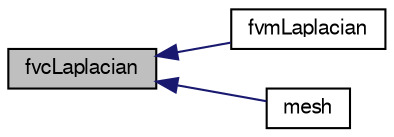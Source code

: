 digraph "fvcLaplacian"
{
  bgcolor="transparent";
  edge [fontname="FreeSans",fontsize="10",labelfontname="FreeSans",labelfontsize="10"];
  node [fontname="FreeSans",fontsize="10",shape=record];
  rankdir="LR";
  Node232 [label="fvcLaplacian",height=0.2,width=0.4,color="black", fillcolor="grey75", style="filled", fontcolor="black"];
  Node232 -> Node233 [dir="back",color="midnightblue",fontsize="10",style="solid",fontname="FreeSans"];
  Node233 [label="fvmLaplacian",height=0.2,width=0.4,color="black",URL="$a22582.html#ade4167518e814a6819b2921b4f336955"];
  Node232 -> Node234 [dir="back",color="midnightblue",fontsize="10",style="solid",fontname="FreeSans"];
  Node234 [label="mesh",height=0.2,width=0.4,color="black",URL="$a22582.html#a470f06cfb9b6ee887cd85d63de275607",tooltip="Return mesh reference. "];
}
